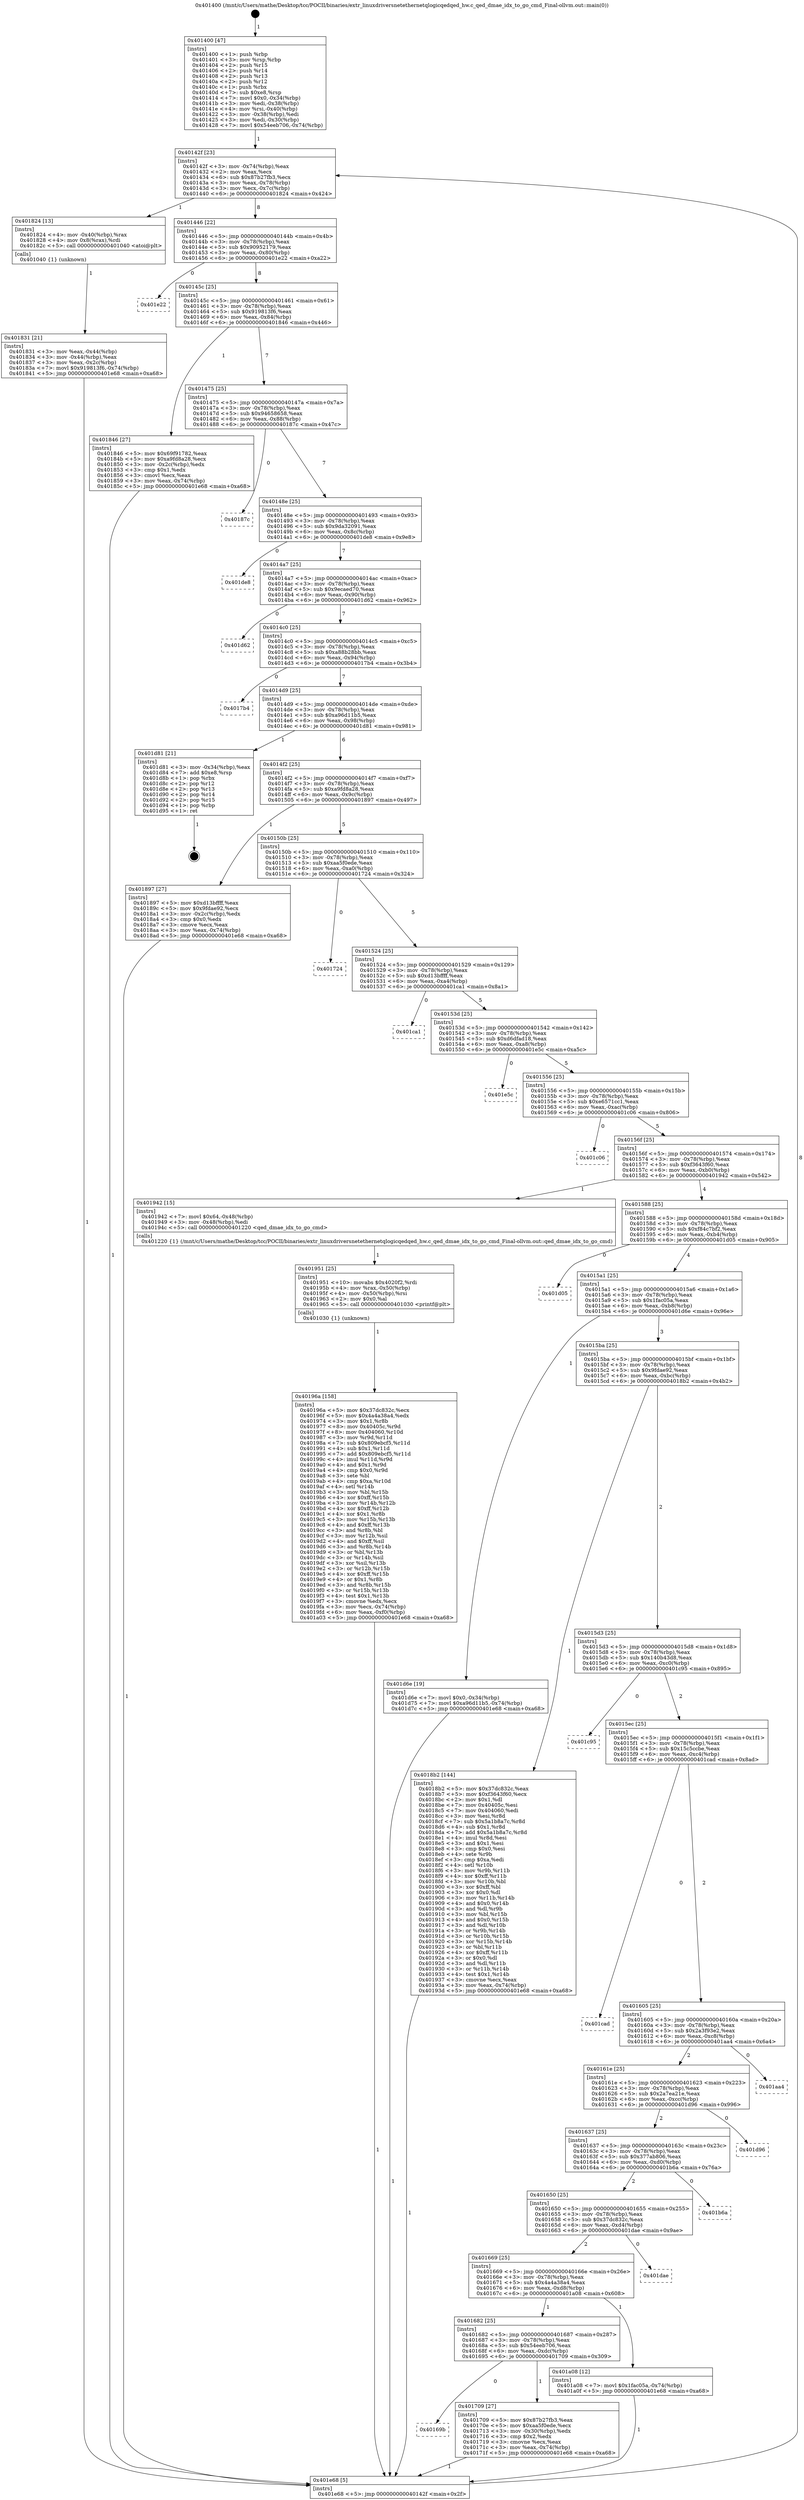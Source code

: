 digraph "0x401400" {
  label = "0x401400 (/mnt/c/Users/mathe/Desktop/tcc/POCII/binaries/extr_linuxdriversnetethernetqlogicqedqed_hw.c_qed_dmae_idx_to_go_cmd_Final-ollvm.out::main(0))"
  labelloc = "t"
  node[shape=record]

  Entry [label="",width=0.3,height=0.3,shape=circle,fillcolor=black,style=filled]
  "0x40142f" [label="{
     0x40142f [23]\l
     | [instrs]\l
     &nbsp;&nbsp;0x40142f \<+3\>: mov -0x74(%rbp),%eax\l
     &nbsp;&nbsp;0x401432 \<+2\>: mov %eax,%ecx\l
     &nbsp;&nbsp;0x401434 \<+6\>: sub $0x87b27fb3,%ecx\l
     &nbsp;&nbsp;0x40143a \<+3\>: mov %eax,-0x78(%rbp)\l
     &nbsp;&nbsp;0x40143d \<+3\>: mov %ecx,-0x7c(%rbp)\l
     &nbsp;&nbsp;0x401440 \<+6\>: je 0000000000401824 \<main+0x424\>\l
  }"]
  "0x401824" [label="{
     0x401824 [13]\l
     | [instrs]\l
     &nbsp;&nbsp;0x401824 \<+4\>: mov -0x40(%rbp),%rax\l
     &nbsp;&nbsp;0x401828 \<+4\>: mov 0x8(%rax),%rdi\l
     &nbsp;&nbsp;0x40182c \<+5\>: call 0000000000401040 \<atoi@plt\>\l
     | [calls]\l
     &nbsp;&nbsp;0x401040 \{1\} (unknown)\l
  }"]
  "0x401446" [label="{
     0x401446 [22]\l
     | [instrs]\l
     &nbsp;&nbsp;0x401446 \<+5\>: jmp 000000000040144b \<main+0x4b\>\l
     &nbsp;&nbsp;0x40144b \<+3\>: mov -0x78(%rbp),%eax\l
     &nbsp;&nbsp;0x40144e \<+5\>: sub $0x90952179,%eax\l
     &nbsp;&nbsp;0x401453 \<+3\>: mov %eax,-0x80(%rbp)\l
     &nbsp;&nbsp;0x401456 \<+6\>: je 0000000000401e22 \<main+0xa22\>\l
  }"]
  Exit [label="",width=0.3,height=0.3,shape=circle,fillcolor=black,style=filled,peripheries=2]
  "0x401e22" [label="{
     0x401e22\l
  }", style=dashed]
  "0x40145c" [label="{
     0x40145c [25]\l
     | [instrs]\l
     &nbsp;&nbsp;0x40145c \<+5\>: jmp 0000000000401461 \<main+0x61\>\l
     &nbsp;&nbsp;0x401461 \<+3\>: mov -0x78(%rbp),%eax\l
     &nbsp;&nbsp;0x401464 \<+5\>: sub $0x919813f6,%eax\l
     &nbsp;&nbsp;0x401469 \<+6\>: mov %eax,-0x84(%rbp)\l
     &nbsp;&nbsp;0x40146f \<+6\>: je 0000000000401846 \<main+0x446\>\l
  }"]
  "0x40196a" [label="{
     0x40196a [158]\l
     | [instrs]\l
     &nbsp;&nbsp;0x40196a \<+5\>: mov $0x37dc832c,%ecx\l
     &nbsp;&nbsp;0x40196f \<+5\>: mov $0x4a4a38a4,%edx\l
     &nbsp;&nbsp;0x401974 \<+3\>: mov $0x1,%r8b\l
     &nbsp;&nbsp;0x401977 \<+8\>: mov 0x40405c,%r9d\l
     &nbsp;&nbsp;0x40197f \<+8\>: mov 0x404060,%r10d\l
     &nbsp;&nbsp;0x401987 \<+3\>: mov %r9d,%r11d\l
     &nbsp;&nbsp;0x40198a \<+7\>: sub $0x809ebcf5,%r11d\l
     &nbsp;&nbsp;0x401991 \<+4\>: sub $0x1,%r11d\l
     &nbsp;&nbsp;0x401995 \<+7\>: add $0x809ebcf5,%r11d\l
     &nbsp;&nbsp;0x40199c \<+4\>: imul %r11d,%r9d\l
     &nbsp;&nbsp;0x4019a0 \<+4\>: and $0x1,%r9d\l
     &nbsp;&nbsp;0x4019a4 \<+4\>: cmp $0x0,%r9d\l
     &nbsp;&nbsp;0x4019a8 \<+3\>: sete %bl\l
     &nbsp;&nbsp;0x4019ab \<+4\>: cmp $0xa,%r10d\l
     &nbsp;&nbsp;0x4019af \<+4\>: setl %r14b\l
     &nbsp;&nbsp;0x4019b3 \<+3\>: mov %bl,%r15b\l
     &nbsp;&nbsp;0x4019b6 \<+4\>: xor $0xff,%r15b\l
     &nbsp;&nbsp;0x4019ba \<+3\>: mov %r14b,%r12b\l
     &nbsp;&nbsp;0x4019bd \<+4\>: xor $0xff,%r12b\l
     &nbsp;&nbsp;0x4019c1 \<+4\>: xor $0x1,%r8b\l
     &nbsp;&nbsp;0x4019c5 \<+3\>: mov %r15b,%r13b\l
     &nbsp;&nbsp;0x4019c8 \<+4\>: and $0xff,%r13b\l
     &nbsp;&nbsp;0x4019cc \<+3\>: and %r8b,%bl\l
     &nbsp;&nbsp;0x4019cf \<+3\>: mov %r12b,%sil\l
     &nbsp;&nbsp;0x4019d2 \<+4\>: and $0xff,%sil\l
     &nbsp;&nbsp;0x4019d6 \<+3\>: and %r8b,%r14b\l
     &nbsp;&nbsp;0x4019d9 \<+3\>: or %bl,%r13b\l
     &nbsp;&nbsp;0x4019dc \<+3\>: or %r14b,%sil\l
     &nbsp;&nbsp;0x4019df \<+3\>: xor %sil,%r13b\l
     &nbsp;&nbsp;0x4019e2 \<+3\>: or %r12b,%r15b\l
     &nbsp;&nbsp;0x4019e5 \<+4\>: xor $0xff,%r15b\l
     &nbsp;&nbsp;0x4019e9 \<+4\>: or $0x1,%r8b\l
     &nbsp;&nbsp;0x4019ed \<+3\>: and %r8b,%r15b\l
     &nbsp;&nbsp;0x4019f0 \<+3\>: or %r15b,%r13b\l
     &nbsp;&nbsp;0x4019f3 \<+4\>: test $0x1,%r13b\l
     &nbsp;&nbsp;0x4019f7 \<+3\>: cmovne %edx,%ecx\l
     &nbsp;&nbsp;0x4019fa \<+3\>: mov %ecx,-0x74(%rbp)\l
     &nbsp;&nbsp;0x4019fd \<+6\>: mov %eax,-0xf0(%rbp)\l
     &nbsp;&nbsp;0x401a03 \<+5\>: jmp 0000000000401e68 \<main+0xa68\>\l
  }"]
  "0x401846" [label="{
     0x401846 [27]\l
     | [instrs]\l
     &nbsp;&nbsp;0x401846 \<+5\>: mov $0x69f91782,%eax\l
     &nbsp;&nbsp;0x40184b \<+5\>: mov $0xa9fd8a28,%ecx\l
     &nbsp;&nbsp;0x401850 \<+3\>: mov -0x2c(%rbp),%edx\l
     &nbsp;&nbsp;0x401853 \<+3\>: cmp $0x1,%edx\l
     &nbsp;&nbsp;0x401856 \<+3\>: cmovl %ecx,%eax\l
     &nbsp;&nbsp;0x401859 \<+3\>: mov %eax,-0x74(%rbp)\l
     &nbsp;&nbsp;0x40185c \<+5\>: jmp 0000000000401e68 \<main+0xa68\>\l
  }"]
  "0x401475" [label="{
     0x401475 [25]\l
     | [instrs]\l
     &nbsp;&nbsp;0x401475 \<+5\>: jmp 000000000040147a \<main+0x7a\>\l
     &nbsp;&nbsp;0x40147a \<+3\>: mov -0x78(%rbp),%eax\l
     &nbsp;&nbsp;0x40147d \<+5\>: sub $0x94658658,%eax\l
     &nbsp;&nbsp;0x401482 \<+6\>: mov %eax,-0x88(%rbp)\l
     &nbsp;&nbsp;0x401488 \<+6\>: je 000000000040187c \<main+0x47c\>\l
  }"]
  "0x401951" [label="{
     0x401951 [25]\l
     | [instrs]\l
     &nbsp;&nbsp;0x401951 \<+10\>: movabs $0x4020f2,%rdi\l
     &nbsp;&nbsp;0x40195b \<+4\>: mov %rax,-0x50(%rbp)\l
     &nbsp;&nbsp;0x40195f \<+4\>: mov -0x50(%rbp),%rsi\l
     &nbsp;&nbsp;0x401963 \<+2\>: mov $0x0,%al\l
     &nbsp;&nbsp;0x401965 \<+5\>: call 0000000000401030 \<printf@plt\>\l
     | [calls]\l
     &nbsp;&nbsp;0x401030 \{1\} (unknown)\l
  }"]
  "0x40187c" [label="{
     0x40187c\l
  }", style=dashed]
  "0x40148e" [label="{
     0x40148e [25]\l
     | [instrs]\l
     &nbsp;&nbsp;0x40148e \<+5\>: jmp 0000000000401493 \<main+0x93\>\l
     &nbsp;&nbsp;0x401493 \<+3\>: mov -0x78(%rbp),%eax\l
     &nbsp;&nbsp;0x401496 \<+5\>: sub $0x9da32091,%eax\l
     &nbsp;&nbsp;0x40149b \<+6\>: mov %eax,-0x8c(%rbp)\l
     &nbsp;&nbsp;0x4014a1 \<+6\>: je 0000000000401de8 \<main+0x9e8\>\l
  }"]
  "0x401831" [label="{
     0x401831 [21]\l
     | [instrs]\l
     &nbsp;&nbsp;0x401831 \<+3\>: mov %eax,-0x44(%rbp)\l
     &nbsp;&nbsp;0x401834 \<+3\>: mov -0x44(%rbp),%eax\l
     &nbsp;&nbsp;0x401837 \<+3\>: mov %eax,-0x2c(%rbp)\l
     &nbsp;&nbsp;0x40183a \<+7\>: movl $0x919813f6,-0x74(%rbp)\l
     &nbsp;&nbsp;0x401841 \<+5\>: jmp 0000000000401e68 \<main+0xa68\>\l
  }"]
  "0x401de8" [label="{
     0x401de8\l
  }", style=dashed]
  "0x4014a7" [label="{
     0x4014a7 [25]\l
     | [instrs]\l
     &nbsp;&nbsp;0x4014a7 \<+5\>: jmp 00000000004014ac \<main+0xac\>\l
     &nbsp;&nbsp;0x4014ac \<+3\>: mov -0x78(%rbp),%eax\l
     &nbsp;&nbsp;0x4014af \<+5\>: sub $0x9ecaed70,%eax\l
     &nbsp;&nbsp;0x4014b4 \<+6\>: mov %eax,-0x90(%rbp)\l
     &nbsp;&nbsp;0x4014ba \<+6\>: je 0000000000401d62 \<main+0x962\>\l
  }"]
  "0x401400" [label="{
     0x401400 [47]\l
     | [instrs]\l
     &nbsp;&nbsp;0x401400 \<+1\>: push %rbp\l
     &nbsp;&nbsp;0x401401 \<+3\>: mov %rsp,%rbp\l
     &nbsp;&nbsp;0x401404 \<+2\>: push %r15\l
     &nbsp;&nbsp;0x401406 \<+2\>: push %r14\l
     &nbsp;&nbsp;0x401408 \<+2\>: push %r13\l
     &nbsp;&nbsp;0x40140a \<+2\>: push %r12\l
     &nbsp;&nbsp;0x40140c \<+1\>: push %rbx\l
     &nbsp;&nbsp;0x40140d \<+7\>: sub $0xe8,%rsp\l
     &nbsp;&nbsp;0x401414 \<+7\>: movl $0x0,-0x34(%rbp)\l
     &nbsp;&nbsp;0x40141b \<+3\>: mov %edi,-0x38(%rbp)\l
     &nbsp;&nbsp;0x40141e \<+4\>: mov %rsi,-0x40(%rbp)\l
     &nbsp;&nbsp;0x401422 \<+3\>: mov -0x38(%rbp),%edi\l
     &nbsp;&nbsp;0x401425 \<+3\>: mov %edi,-0x30(%rbp)\l
     &nbsp;&nbsp;0x401428 \<+7\>: movl $0x54eeb706,-0x74(%rbp)\l
  }"]
  "0x401d62" [label="{
     0x401d62\l
  }", style=dashed]
  "0x4014c0" [label="{
     0x4014c0 [25]\l
     | [instrs]\l
     &nbsp;&nbsp;0x4014c0 \<+5\>: jmp 00000000004014c5 \<main+0xc5\>\l
     &nbsp;&nbsp;0x4014c5 \<+3\>: mov -0x78(%rbp),%eax\l
     &nbsp;&nbsp;0x4014c8 \<+5\>: sub $0xa88b28bb,%eax\l
     &nbsp;&nbsp;0x4014cd \<+6\>: mov %eax,-0x94(%rbp)\l
     &nbsp;&nbsp;0x4014d3 \<+6\>: je 00000000004017b4 \<main+0x3b4\>\l
  }"]
  "0x401e68" [label="{
     0x401e68 [5]\l
     | [instrs]\l
     &nbsp;&nbsp;0x401e68 \<+5\>: jmp 000000000040142f \<main+0x2f\>\l
  }"]
  "0x4017b4" [label="{
     0x4017b4\l
  }", style=dashed]
  "0x4014d9" [label="{
     0x4014d9 [25]\l
     | [instrs]\l
     &nbsp;&nbsp;0x4014d9 \<+5\>: jmp 00000000004014de \<main+0xde\>\l
     &nbsp;&nbsp;0x4014de \<+3\>: mov -0x78(%rbp),%eax\l
     &nbsp;&nbsp;0x4014e1 \<+5\>: sub $0xa96d11b5,%eax\l
     &nbsp;&nbsp;0x4014e6 \<+6\>: mov %eax,-0x98(%rbp)\l
     &nbsp;&nbsp;0x4014ec \<+6\>: je 0000000000401d81 \<main+0x981\>\l
  }"]
  "0x40169b" [label="{
     0x40169b\l
  }", style=dashed]
  "0x401d81" [label="{
     0x401d81 [21]\l
     | [instrs]\l
     &nbsp;&nbsp;0x401d81 \<+3\>: mov -0x34(%rbp),%eax\l
     &nbsp;&nbsp;0x401d84 \<+7\>: add $0xe8,%rsp\l
     &nbsp;&nbsp;0x401d8b \<+1\>: pop %rbx\l
     &nbsp;&nbsp;0x401d8c \<+2\>: pop %r12\l
     &nbsp;&nbsp;0x401d8e \<+2\>: pop %r13\l
     &nbsp;&nbsp;0x401d90 \<+2\>: pop %r14\l
     &nbsp;&nbsp;0x401d92 \<+2\>: pop %r15\l
     &nbsp;&nbsp;0x401d94 \<+1\>: pop %rbp\l
     &nbsp;&nbsp;0x401d95 \<+1\>: ret\l
  }"]
  "0x4014f2" [label="{
     0x4014f2 [25]\l
     | [instrs]\l
     &nbsp;&nbsp;0x4014f2 \<+5\>: jmp 00000000004014f7 \<main+0xf7\>\l
     &nbsp;&nbsp;0x4014f7 \<+3\>: mov -0x78(%rbp),%eax\l
     &nbsp;&nbsp;0x4014fa \<+5\>: sub $0xa9fd8a28,%eax\l
     &nbsp;&nbsp;0x4014ff \<+6\>: mov %eax,-0x9c(%rbp)\l
     &nbsp;&nbsp;0x401505 \<+6\>: je 0000000000401897 \<main+0x497\>\l
  }"]
  "0x401709" [label="{
     0x401709 [27]\l
     | [instrs]\l
     &nbsp;&nbsp;0x401709 \<+5\>: mov $0x87b27fb3,%eax\l
     &nbsp;&nbsp;0x40170e \<+5\>: mov $0xaa5f0ede,%ecx\l
     &nbsp;&nbsp;0x401713 \<+3\>: mov -0x30(%rbp),%edx\l
     &nbsp;&nbsp;0x401716 \<+3\>: cmp $0x2,%edx\l
     &nbsp;&nbsp;0x401719 \<+3\>: cmovne %ecx,%eax\l
     &nbsp;&nbsp;0x40171c \<+3\>: mov %eax,-0x74(%rbp)\l
     &nbsp;&nbsp;0x40171f \<+5\>: jmp 0000000000401e68 \<main+0xa68\>\l
  }"]
  "0x401897" [label="{
     0x401897 [27]\l
     | [instrs]\l
     &nbsp;&nbsp;0x401897 \<+5\>: mov $0xd13bffff,%eax\l
     &nbsp;&nbsp;0x40189c \<+5\>: mov $0x9fdae92,%ecx\l
     &nbsp;&nbsp;0x4018a1 \<+3\>: mov -0x2c(%rbp),%edx\l
     &nbsp;&nbsp;0x4018a4 \<+3\>: cmp $0x0,%edx\l
     &nbsp;&nbsp;0x4018a7 \<+3\>: cmove %ecx,%eax\l
     &nbsp;&nbsp;0x4018aa \<+3\>: mov %eax,-0x74(%rbp)\l
     &nbsp;&nbsp;0x4018ad \<+5\>: jmp 0000000000401e68 \<main+0xa68\>\l
  }"]
  "0x40150b" [label="{
     0x40150b [25]\l
     | [instrs]\l
     &nbsp;&nbsp;0x40150b \<+5\>: jmp 0000000000401510 \<main+0x110\>\l
     &nbsp;&nbsp;0x401510 \<+3\>: mov -0x78(%rbp),%eax\l
     &nbsp;&nbsp;0x401513 \<+5\>: sub $0xaa5f0ede,%eax\l
     &nbsp;&nbsp;0x401518 \<+6\>: mov %eax,-0xa0(%rbp)\l
     &nbsp;&nbsp;0x40151e \<+6\>: je 0000000000401724 \<main+0x324\>\l
  }"]
  "0x401682" [label="{
     0x401682 [25]\l
     | [instrs]\l
     &nbsp;&nbsp;0x401682 \<+5\>: jmp 0000000000401687 \<main+0x287\>\l
     &nbsp;&nbsp;0x401687 \<+3\>: mov -0x78(%rbp),%eax\l
     &nbsp;&nbsp;0x40168a \<+5\>: sub $0x54eeb706,%eax\l
     &nbsp;&nbsp;0x40168f \<+6\>: mov %eax,-0xdc(%rbp)\l
     &nbsp;&nbsp;0x401695 \<+6\>: je 0000000000401709 \<main+0x309\>\l
  }"]
  "0x401724" [label="{
     0x401724\l
  }", style=dashed]
  "0x401524" [label="{
     0x401524 [25]\l
     | [instrs]\l
     &nbsp;&nbsp;0x401524 \<+5\>: jmp 0000000000401529 \<main+0x129\>\l
     &nbsp;&nbsp;0x401529 \<+3\>: mov -0x78(%rbp),%eax\l
     &nbsp;&nbsp;0x40152c \<+5\>: sub $0xd13bffff,%eax\l
     &nbsp;&nbsp;0x401531 \<+6\>: mov %eax,-0xa4(%rbp)\l
     &nbsp;&nbsp;0x401537 \<+6\>: je 0000000000401ca1 \<main+0x8a1\>\l
  }"]
  "0x401a08" [label="{
     0x401a08 [12]\l
     | [instrs]\l
     &nbsp;&nbsp;0x401a08 \<+7\>: movl $0x1fac05a,-0x74(%rbp)\l
     &nbsp;&nbsp;0x401a0f \<+5\>: jmp 0000000000401e68 \<main+0xa68\>\l
  }"]
  "0x401ca1" [label="{
     0x401ca1\l
  }", style=dashed]
  "0x40153d" [label="{
     0x40153d [25]\l
     | [instrs]\l
     &nbsp;&nbsp;0x40153d \<+5\>: jmp 0000000000401542 \<main+0x142\>\l
     &nbsp;&nbsp;0x401542 \<+3\>: mov -0x78(%rbp),%eax\l
     &nbsp;&nbsp;0x401545 \<+5\>: sub $0xd6dfad18,%eax\l
     &nbsp;&nbsp;0x40154a \<+6\>: mov %eax,-0xa8(%rbp)\l
     &nbsp;&nbsp;0x401550 \<+6\>: je 0000000000401e5c \<main+0xa5c\>\l
  }"]
  "0x401669" [label="{
     0x401669 [25]\l
     | [instrs]\l
     &nbsp;&nbsp;0x401669 \<+5\>: jmp 000000000040166e \<main+0x26e\>\l
     &nbsp;&nbsp;0x40166e \<+3\>: mov -0x78(%rbp),%eax\l
     &nbsp;&nbsp;0x401671 \<+5\>: sub $0x4a4a38a4,%eax\l
     &nbsp;&nbsp;0x401676 \<+6\>: mov %eax,-0xd8(%rbp)\l
     &nbsp;&nbsp;0x40167c \<+6\>: je 0000000000401a08 \<main+0x608\>\l
  }"]
  "0x401e5c" [label="{
     0x401e5c\l
  }", style=dashed]
  "0x401556" [label="{
     0x401556 [25]\l
     | [instrs]\l
     &nbsp;&nbsp;0x401556 \<+5\>: jmp 000000000040155b \<main+0x15b\>\l
     &nbsp;&nbsp;0x40155b \<+3\>: mov -0x78(%rbp),%eax\l
     &nbsp;&nbsp;0x40155e \<+5\>: sub $0xe6571cc1,%eax\l
     &nbsp;&nbsp;0x401563 \<+6\>: mov %eax,-0xac(%rbp)\l
     &nbsp;&nbsp;0x401569 \<+6\>: je 0000000000401c06 \<main+0x806\>\l
  }"]
  "0x401dae" [label="{
     0x401dae\l
  }", style=dashed]
  "0x401c06" [label="{
     0x401c06\l
  }", style=dashed]
  "0x40156f" [label="{
     0x40156f [25]\l
     | [instrs]\l
     &nbsp;&nbsp;0x40156f \<+5\>: jmp 0000000000401574 \<main+0x174\>\l
     &nbsp;&nbsp;0x401574 \<+3\>: mov -0x78(%rbp),%eax\l
     &nbsp;&nbsp;0x401577 \<+5\>: sub $0xf3643f60,%eax\l
     &nbsp;&nbsp;0x40157c \<+6\>: mov %eax,-0xb0(%rbp)\l
     &nbsp;&nbsp;0x401582 \<+6\>: je 0000000000401942 \<main+0x542\>\l
  }"]
  "0x401650" [label="{
     0x401650 [25]\l
     | [instrs]\l
     &nbsp;&nbsp;0x401650 \<+5\>: jmp 0000000000401655 \<main+0x255\>\l
     &nbsp;&nbsp;0x401655 \<+3\>: mov -0x78(%rbp),%eax\l
     &nbsp;&nbsp;0x401658 \<+5\>: sub $0x37dc832c,%eax\l
     &nbsp;&nbsp;0x40165d \<+6\>: mov %eax,-0xd4(%rbp)\l
     &nbsp;&nbsp;0x401663 \<+6\>: je 0000000000401dae \<main+0x9ae\>\l
  }"]
  "0x401942" [label="{
     0x401942 [15]\l
     | [instrs]\l
     &nbsp;&nbsp;0x401942 \<+7\>: movl $0x64,-0x48(%rbp)\l
     &nbsp;&nbsp;0x401949 \<+3\>: mov -0x48(%rbp),%edi\l
     &nbsp;&nbsp;0x40194c \<+5\>: call 0000000000401220 \<qed_dmae_idx_to_go_cmd\>\l
     | [calls]\l
     &nbsp;&nbsp;0x401220 \{1\} (/mnt/c/Users/mathe/Desktop/tcc/POCII/binaries/extr_linuxdriversnetethernetqlogicqedqed_hw.c_qed_dmae_idx_to_go_cmd_Final-ollvm.out::qed_dmae_idx_to_go_cmd)\l
  }"]
  "0x401588" [label="{
     0x401588 [25]\l
     | [instrs]\l
     &nbsp;&nbsp;0x401588 \<+5\>: jmp 000000000040158d \<main+0x18d\>\l
     &nbsp;&nbsp;0x40158d \<+3\>: mov -0x78(%rbp),%eax\l
     &nbsp;&nbsp;0x401590 \<+5\>: sub $0xf84c7bf2,%eax\l
     &nbsp;&nbsp;0x401595 \<+6\>: mov %eax,-0xb4(%rbp)\l
     &nbsp;&nbsp;0x40159b \<+6\>: je 0000000000401d05 \<main+0x905\>\l
  }"]
  "0x401b6a" [label="{
     0x401b6a\l
  }", style=dashed]
  "0x401d05" [label="{
     0x401d05\l
  }", style=dashed]
  "0x4015a1" [label="{
     0x4015a1 [25]\l
     | [instrs]\l
     &nbsp;&nbsp;0x4015a1 \<+5\>: jmp 00000000004015a6 \<main+0x1a6\>\l
     &nbsp;&nbsp;0x4015a6 \<+3\>: mov -0x78(%rbp),%eax\l
     &nbsp;&nbsp;0x4015a9 \<+5\>: sub $0x1fac05a,%eax\l
     &nbsp;&nbsp;0x4015ae \<+6\>: mov %eax,-0xb8(%rbp)\l
     &nbsp;&nbsp;0x4015b4 \<+6\>: je 0000000000401d6e \<main+0x96e\>\l
  }"]
  "0x401637" [label="{
     0x401637 [25]\l
     | [instrs]\l
     &nbsp;&nbsp;0x401637 \<+5\>: jmp 000000000040163c \<main+0x23c\>\l
     &nbsp;&nbsp;0x40163c \<+3\>: mov -0x78(%rbp),%eax\l
     &nbsp;&nbsp;0x40163f \<+5\>: sub $0x377ab806,%eax\l
     &nbsp;&nbsp;0x401644 \<+6\>: mov %eax,-0xd0(%rbp)\l
     &nbsp;&nbsp;0x40164a \<+6\>: je 0000000000401b6a \<main+0x76a\>\l
  }"]
  "0x401d6e" [label="{
     0x401d6e [19]\l
     | [instrs]\l
     &nbsp;&nbsp;0x401d6e \<+7\>: movl $0x0,-0x34(%rbp)\l
     &nbsp;&nbsp;0x401d75 \<+7\>: movl $0xa96d11b5,-0x74(%rbp)\l
     &nbsp;&nbsp;0x401d7c \<+5\>: jmp 0000000000401e68 \<main+0xa68\>\l
  }"]
  "0x4015ba" [label="{
     0x4015ba [25]\l
     | [instrs]\l
     &nbsp;&nbsp;0x4015ba \<+5\>: jmp 00000000004015bf \<main+0x1bf\>\l
     &nbsp;&nbsp;0x4015bf \<+3\>: mov -0x78(%rbp),%eax\l
     &nbsp;&nbsp;0x4015c2 \<+5\>: sub $0x9fdae92,%eax\l
     &nbsp;&nbsp;0x4015c7 \<+6\>: mov %eax,-0xbc(%rbp)\l
     &nbsp;&nbsp;0x4015cd \<+6\>: je 00000000004018b2 \<main+0x4b2\>\l
  }"]
  "0x401d96" [label="{
     0x401d96\l
  }", style=dashed]
  "0x4018b2" [label="{
     0x4018b2 [144]\l
     | [instrs]\l
     &nbsp;&nbsp;0x4018b2 \<+5\>: mov $0x37dc832c,%eax\l
     &nbsp;&nbsp;0x4018b7 \<+5\>: mov $0xf3643f60,%ecx\l
     &nbsp;&nbsp;0x4018bc \<+2\>: mov $0x1,%dl\l
     &nbsp;&nbsp;0x4018be \<+7\>: mov 0x40405c,%esi\l
     &nbsp;&nbsp;0x4018c5 \<+7\>: mov 0x404060,%edi\l
     &nbsp;&nbsp;0x4018cc \<+3\>: mov %esi,%r8d\l
     &nbsp;&nbsp;0x4018cf \<+7\>: sub $0x5a1b8a7c,%r8d\l
     &nbsp;&nbsp;0x4018d6 \<+4\>: sub $0x1,%r8d\l
     &nbsp;&nbsp;0x4018da \<+7\>: add $0x5a1b8a7c,%r8d\l
     &nbsp;&nbsp;0x4018e1 \<+4\>: imul %r8d,%esi\l
     &nbsp;&nbsp;0x4018e5 \<+3\>: and $0x1,%esi\l
     &nbsp;&nbsp;0x4018e8 \<+3\>: cmp $0x0,%esi\l
     &nbsp;&nbsp;0x4018eb \<+4\>: sete %r9b\l
     &nbsp;&nbsp;0x4018ef \<+3\>: cmp $0xa,%edi\l
     &nbsp;&nbsp;0x4018f2 \<+4\>: setl %r10b\l
     &nbsp;&nbsp;0x4018f6 \<+3\>: mov %r9b,%r11b\l
     &nbsp;&nbsp;0x4018f9 \<+4\>: xor $0xff,%r11b\l
     &nbsp;&nbsp;0x4018fd \<+3\>: mov %r10b,%bl\l
     &nbsp;&nbsp;0x401900 \<+3\>: xor $0xff,%bl\l
     &nbsp;&nbsp;0x401903 \<+3\>: xor $0x0,%dl\l
     &nbsp;&nbsp;0x401906 \<+3\>: mov %r11b,%r14b\l
     &nbsp;&nbsp;0x401909 \<+4\>: and $0x0,%r14b\l
     &nbsp;&nbsp;0x40190d \<+3\>: and %dl,%r9b\l
     &nbsp;&nbsp;0x401910 \<+3\>: mov %bl,%r15b\l
     &nbsp;&nbsp;0x401913 \<+4\>: and $0x0,%r15b\l
     &nbsp;&nbsp;0x401917 \<+3\>: and %dl,%r10b\l
     &nbsp;&nbsp;0x40191a \<+3\>: or %r9b,%r14b\l
     &nbsp;&nbsp;0x40191d \<+3\>: or %r10b,%r15b\l
     &nbsp;&nbsp;0x401920 \<+3\>: xor %r15b,%r14b\l
     &nbsp;&nbsp;0x401923 \<+3\>: or %bl,%r11b\l
     &nbsp;&nbsp;0x401926 \<+4\>: xor $0xff,%r11b\l
     &nbsp;&nbsp;0x40192a \<+3\>: or $0x0,%dl\l
     &nbsp;&nbsp;0x40192d \<+3\>: and %dl,%r11b\l
     &nbsp;&nbsp;0x401930 \<+3\>: or %r11b,%r14b\l
     &nbsp;&nbsp;0x401933 \<+4\>: test $0x1,%r14b\l
     &nbsp;&nbsp;0x401937 \<+3\>: cmovne %ecx,%eax\l
     &nbsp;&nbsp;0x40193a \<+3\>: mov %eax,-0x74(%rbp)\l
     &nbsp;&nbsp;0x40193d \<+5\>: jmp 0000000000401e68 \<main+0xa68\>\l
  }"]
  "0x4015d3" [label="{
     0x4015d3 [25]\l
     | [instrs]\l
     &nbsp;&nbsp;0x4015d3 \<+5\>: jmp 00000000004015d8 \<main+0x1d8\>\l
     &nbsp;&nbsp;0x4015d8 \<+3\>: mov -0x78(%rbp),%eax\l
     &nbsp;&nbsp;0x4015db \<+5\>: sub $0x140b43d8,%eax\l
     &nbsp;&nbsp;0x4015e0 \<+6\>: mov %eax,-0xc0(%rbp)\l
     &nbsp;&nbsp;0x4015e6 \<+6\>: je 0000000000401c95 \<main+0x895\>\l
  }"]
  "0x40161e" [label="{
     0x40161e [25]\l
     | [instrs]\l
     &nbsp;&nbsp;0x40161e \<+5\>: jmp 0000000000401623 \<main+0x223\>\l
     &nbsp;&nbsp;0x401623 \<+3\>: mov -0x78(%rbp),%eax\l
     &nbsp;&nbsp;0x401626 \<+5\>: sub $0x2a7ea21e,%eax\l
     &nbsp;&nbsp;0x40162b \<+6\>: mov %eax,-0xcc(%rbp)\l
     &nbsp;&nbsp;0x401631 \<+6\>: je 0000000000401d96 \<main+0x996\>\l
  }"]
  "0x401c95" [label="{
     0x401c95\l
  }", style=dashed]
  "0x4015ec" [label="{
     0x4015ec [25]\l
     | [instrs]\l
     &nbsp;&nbsp;0x4015ec \<+5\>: jmp 00000000004015f1 \<main+0x1f1\>\l
     &nbsp;&nbsp;0x4015f1 \<+3\>: mov -0x78(%rbp),%eax\l
     &nbsp;&nbsp;0x4015f4 \<+5\>: sub $0x15c5ccbe,%eax\l
     &nbsp;&nbsp;0x4015f9 \<+6\>: mov %eax,-0xc4(%rbp)\l
     &nbsp;&nbsp;0x4015ff \<+6\>: je 0000000000401cad \<main+0x8ad\>\l
  }"]
  "0x401aa4" [label="{
     0x401aa4\l
  }", style=dashed]
  "0x401cad" [label="{
     0x401cad\l
  }", style=dashed]
  "0x401605" [label="{
     0x401605 [25]\l
     | [instrs]\l
     &nbsp;&nbsp;0x401605 \<+5\>: jmp 000000000040160a \<main+0x20a\>\l
     &nbsp;&nbsp;0x40160a \<+3\>: mov -0x78(%rbp),%eax\l
     &nbsp;&nbsp;0x40160d \<+5\>: sub $0x2a3f93e2,%eax\l
     &nbsp;&nbsp;0x401612 \<+6\>: mov %eax,-0xc8(%rbp)\l
     &nbsp;&nbsp;0x401618 \<+6\>: je 0000000000401aa4 \<main+0x6a4\>\l
  }"]
  Entry -> "0x401400" [label=" 1"]
  "0x40142f" -> "0x401824" [label=" 1"]
  "0x40142f" -> "0x401446" [label=" 8"]
  "0x401d81" -> Exit [label=" 1"]
  "0x401446" -> "0x401e22" [label=" 0"]
  "0x401446" -> "0x40145c" [label=" 8"]
  "0x401d6e" -> "0x401e68" [label=" 1"]
  "0x40145c" -> "0x401846" [label=" 1"]
  "0x40145c" -> "0x401475" [label=" 7"]
  "0x401a08" -> "0x401e68" [label=" 1"]
  "0x401475" -> "0x40187c" [label=" 0"]
  "0x401475" -> "0x40148e" [label=" 7"]
  "0x40196a" -> "0x401e68" [label=" 1"]
  "0x40148e" -> "0x401de8" [label=" 0"]
  "0x40148e" -> "0x4014a7" [label=" 7"]
  "0x401951" -> "0x40196a" [label=" 1"]
  "0x4014a7" -> "0x401d62" [label=" 0"]
  "0x4014a7" -> "0x4014c0" [label=" 7"]
  "0x401942" -> "0x401951" [label=" 1"]
  "0x4014c0" -> "0x4017b4" [label=" 0"]
  "0x4014c0" -> "0x4014d9" [label=" 7"]
  "0x4018b2" -> "0x401e68" [label=" 1"]
  "0x4014d9" -> "0x401d81" [label=" 1"]
  "0x4014d9" -> "0x4014f2" [label=" 6"]
  "0x401897" -> "0x401e68" [label=" 1"]
  "0x4014f2" -> "0x401897" [label=" 1"]
  "0x4014f2" -> "0x40150b" [label=" 5"]
  "0x401846" -> "0x401e68" [label=" 1"]
  "0x40150b" -> "0x401724" [label=" 0"]
  "0x40150b" -> "0x401524" [label=" 5"]
  "0x401824" -> "0x401831" [label=" 1"]
  "0x401524" -> "0x401ca1" [label=" 0"]
  "0x401524" -> "0x40153d" [label=" 5"]
  "0x401e68" -> "0x40142f" [label=" 8"]
  "0x40153d" -> "0x401e5c" [label=" 0"]
  "0x40153d" -> "0x401556" [label=" 5"]
  "0x401709" -> "0x401e68" [label=" 1"]
  "0x401556" -> "0x401c06" [label=" 0"]
  "0x401556" -> "0x40156f" [label=" 5"]
  "0x401682" -> "0x40169b" [label=" 0"]
  "0x40156f" -> "0x401942" [label=" 1"]
  "0x40156f" -> "0x401588" [label=" 4"]
  "0x401831" -> "0x401e68" [label=" 1"]
  "0x401588" -> "0x401d05" [label=" 0"]
  "0x401588" -> "0x4015a1" [label=" 4"]
  "0x401669" -> "0x401682" [label=" 1"]
  "0x4015a1" -> "0x401d6e" [label=" 1"]
  "0x4015a1" -> "0x4015ba" [label=" 3"]
  "0x401400" -> "0x40142f" [label=" 1"]
  "0x4015ba" -> "0x4018b2" [label=" 1"]
  "0x4015ba" -> "0x4015d3" [label=" 2"]
  "0x401650" -> "0x401669" [label=" 2"]
  "0x4015d3" -> "0x401c95" [label=" 0"]
  "0x4015d3" -> "0x4015ec" [label=" 2"]
  "0x401682" -> "0x401709" [label=" 1"]
  "0x4015ec" -> "0x401cad" [label=" 0"]
  "0x4015ec" -> "0x401605" [label=" 2"]
  "0x401637" -> "0x401650" [label=" 2"]
  "0x401605" -> "0x401aa4" [label=" 0"]
  "0x401605" -> "0x40161e" [label=" 2"]
  "0x401650" -> "0x401dae" [label=" 0"]
  "0x40161e" -> "0x401d96" [label=" 0"]
  "0x40161e" -> "0x401637" [label=" 2"]
  "0x401669" -> "0x401a08" [label=" 1"]
  "0x401637" -> "0x401b6a" [label=" 0"]
}
